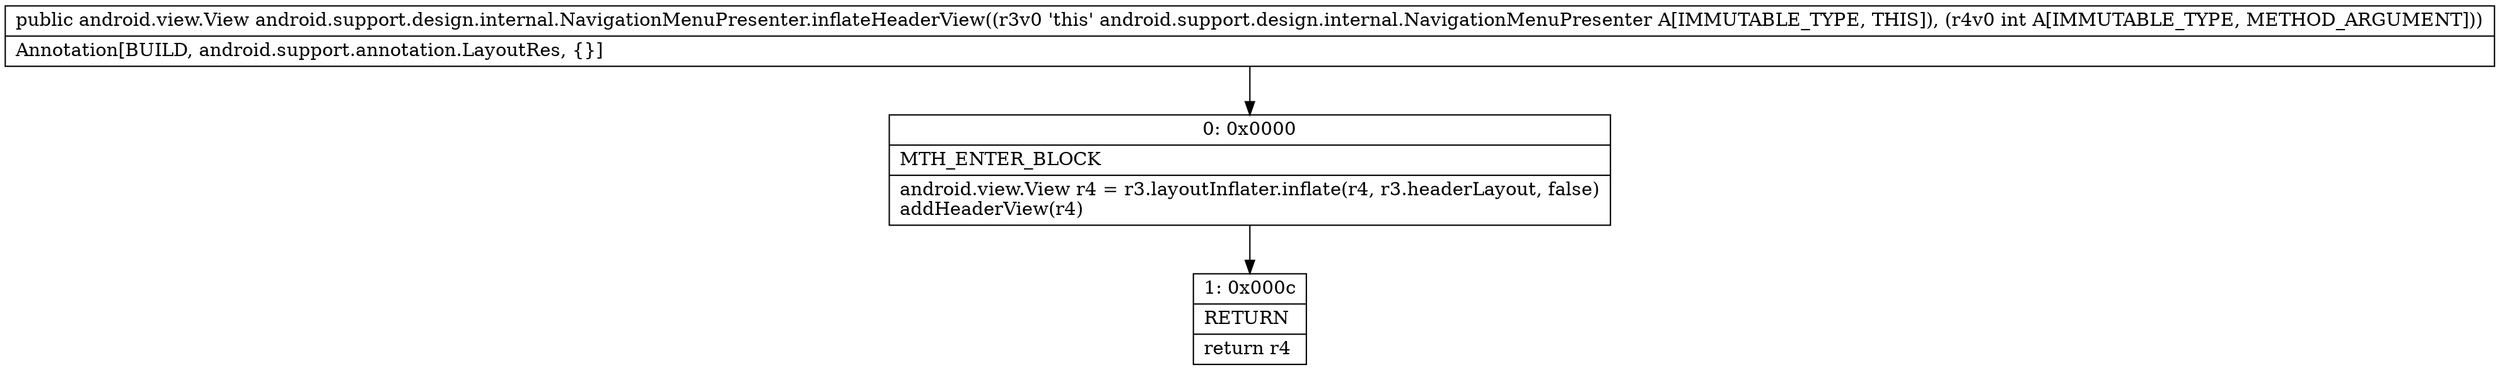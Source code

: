 digraph "CFG forandroid.support.design.internal.NavigationMenuPresenter.inflateHeaderView(I)Landroid\/view\/View;" {
Node_0 [shape=record,label="{0\:\ 0x0000|MTH_ENTER_BLOCK\l|android.view.View r4 = r3.layoutInflater.inflate(r4, r3.headerLayout, false)\laddHeaderView(r4)\l}"];
Node_1 [shape=record,label="{1\:\ 0x000c|RETURN\l|return r4\l}"];
MethodNode[shape=record,label="{public android.view.View android.support.design.internal.NavigationMenuPresenter.inflateHeaderView((r3v0 'this' android.support.design.internal.NavigationMenuPresenter A[IMMUTABLE_TYPE, THIS]), (r4v0 int A[IMMUTABLE_TYPE, METHOD_ARGUMENT]))  | Annotation[BUILD, android.support.annotation.LayoutRes, \{\}]\l}"];
MethodNode -> Node_0;
Node_0 -> Node_1;
}

